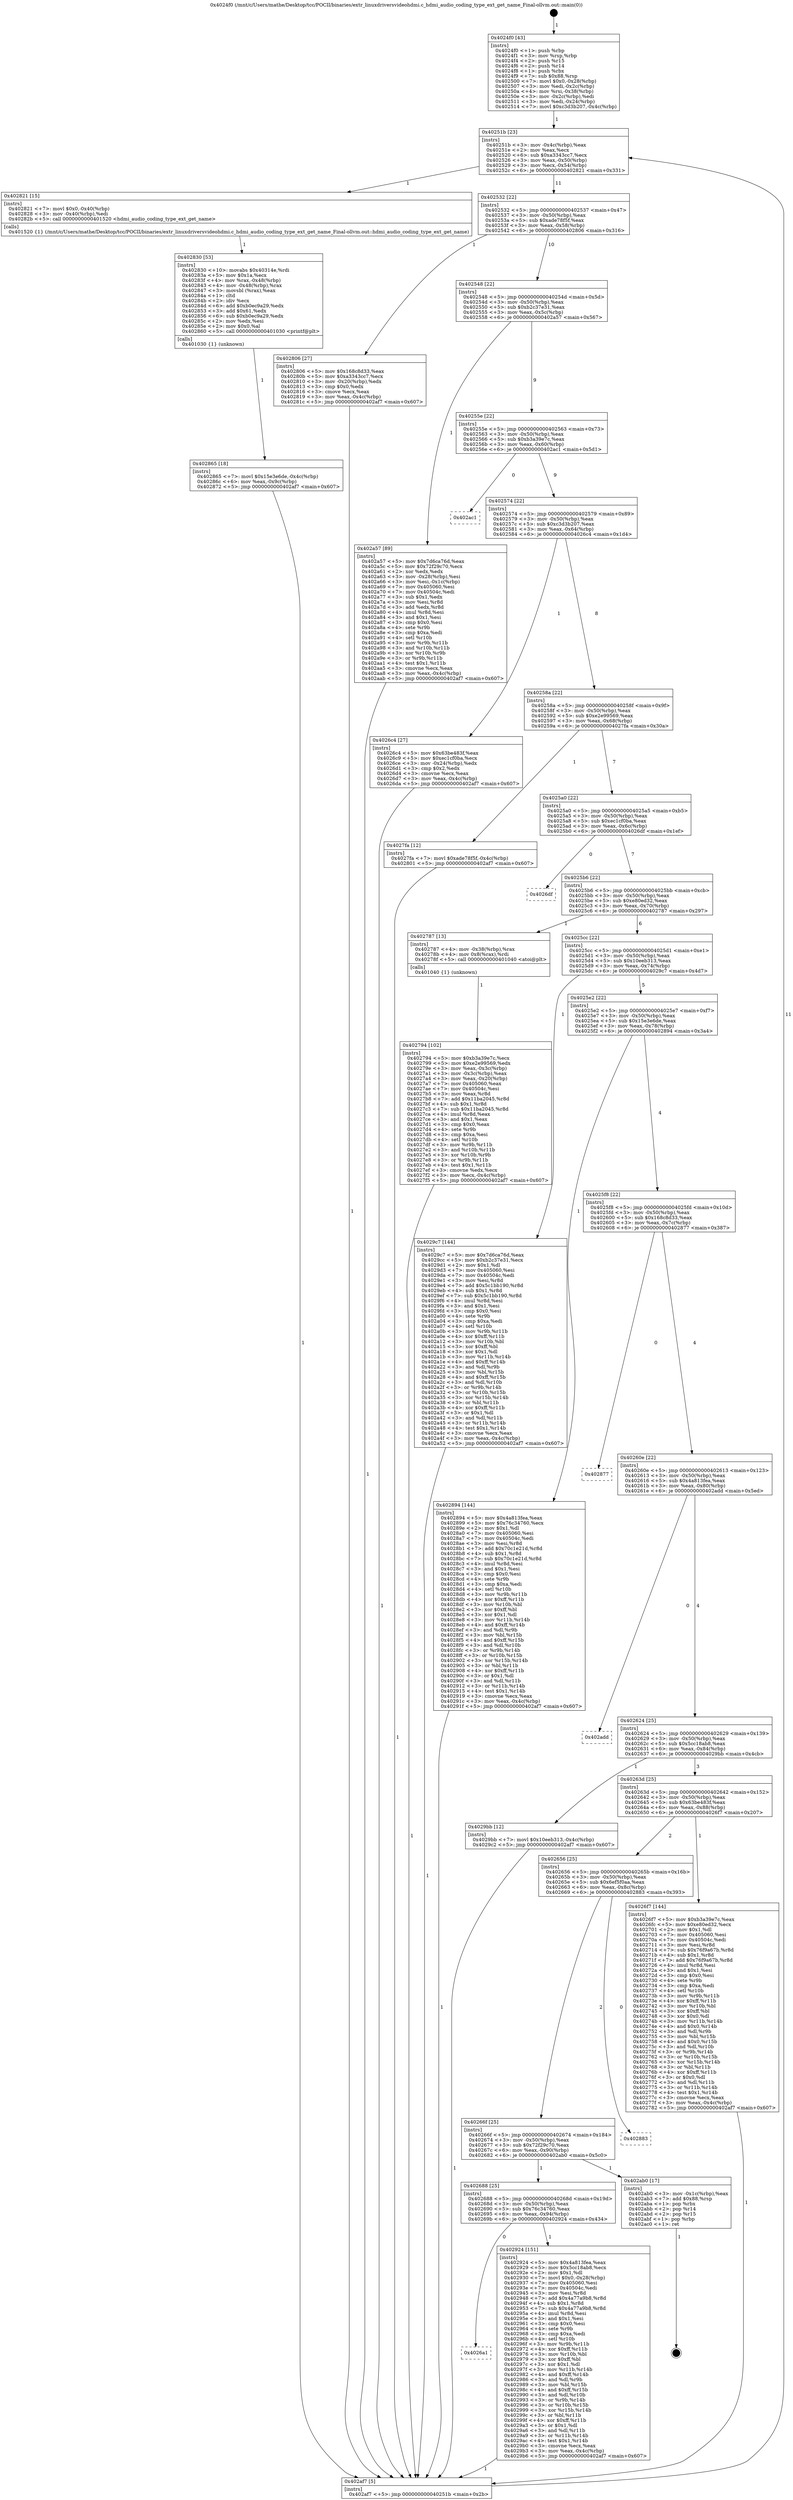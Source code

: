 digraph "0x4024f0" {
  label = "0x4024f0 (/mnt/c/Users/mathe/Desktop/tcc/POCII/binaries/extr_linuxdriversvideohdmi.c_hdmi_audio_coding_type_ext_get_name_Final-ollvm.out::main(0))"
  labelloc = "t"
  node[shape=record]

  Entry [label="",width=0.3,height=0.3,shape=circle,fillcolor=black,style=filled]
  "0x40251b" [label="{
     0x40251b [23]\l
     | [instrs]\l
     &nbsp;&nbsp;0x40251b \<+3\>: mov -0x4c(%rbp),%eax\l
     &nbsp;&nbsp;0x40251e \<+2\>: mov %eax,%ecx\l
     &nbsp;&nbsp;0x402520 \<+6\>: sub $0xa3343cc7,%ecx\l
     &nbsp;&nbsp;0x402526 \<+3\>: mov %eax,-0x50(%rbp)\l
     &nbsp;&nbsp;0x402529 \<+3\>: mov %ecx,-0x54(%rbp)\l
     &nbsp;&nbsp;0x40252c \<+6\>: je 0000000000402821 \<main+0x331\>\l
  }"]
  "0x402821" [label="{
     0x402821 [15]\l
     | [instrs]\l
     &nbsp;&nbsp;0x402821 \<+7\>: movl $0x0,-0x40(%rbp)\l
     &nbsp;&nbsp;0x402828 \<+3\>: mov -0x40(%rbp),%edi\l
     &nbsp;&nbsp;0x40282b \<+5\>: call 0000000000401520 \<hdmi_audio_coding_type_ext_get_name\>\l
     | [calls]\l
     &nbsp;&nbsp;0x401520 \{1\} (/mnt/c/Users/mathe/Desktop/tcc/POCII/binaries/extr_linuxdriversvideohdmi.c_hdmi_audio_coding_type_ext_get_name_Final-ollvm.out::hdmi_audio_coding_type_ext_get_name)\l
  }"]
  "0x402532" [label="{
     0x402532 [22]\l
     | [instrs]\l
     &nbsp;&nbsp;0x402532 \<+5\>: jmp 0000000000402537 \<main+0x47\>\l
     &nbsp;&nbsp;0x402537 \<+3\>: mov -0x50(%rbp),%eax\l
     &nbsp;&nbsp;0x40253a \<+5\>: sub $0xade78f5f,%eax\l
     &nbsp;&nbsp;0x40253f \<+3\>: mov %eax,-0x58(%rbp)\l
     &nbsp;&nbsp;0x402542 \<+6\>: je 0000000000402806 \<main+0x316\>\l
  }"]
  Exit [label="",width=0.3,height=0.3,shape=circle,fillcolor=black,style=filled,peripheries=2]
  "0x402806" [label="{
     0x402806 [27]\l
     | [instrs]\l
     &nbsp;&nbsp;0x402806 \<+5\>: mov $0x168c8d33,%eax\l
     &nbsp;&nbsp;0x40280b \<+5\>: mov $0xa3343cc7,%ecx\l
     &nbsp;&nbsp;0x402810 \<+3\>: mov -0x20(%rbp),%edx\l
     &nbsp;&nbsp;0x402813 \<+3\>: cmp $0x0,%edx\l
     &nbsp;&nbsp;0x402816 \<+3\>: cmove %ecx,%eax\l
     &nbsp;&nbsp;0x402819 \<+3\>: mov %eax,-0x4c(%rbp)\l
     &nbsp;&nbsp;0x40281c \<+5\>: jmp 0000000000402af7 \<main+0x607\>\l
  }"]
  "0x402548" [label="{
     0x402548 [22]\l
     | [instrs]\l
     &nbsp;&nbsp;0x402548 \<+5\>: jmp 000000000040254d \<main+0x5d\>\l
     &nbsp;&nbsp;0x40254d \<+3\>: mov -0x50(%rbp),%eax\l
     &nbsp;&nbsp;0x402550 \<+5\>: sub $0xb2c37e31,%eax\l
     &nbsp;&nbsp;0x402555 \<+3\>: mov %eax,-0x5c(%rbp)\l
     &nbsp;&nbsp;0x402558 \<+6\>: je 0000000000402a57 \<main+0x567\>\l
  }"]
  "0x4026a1" [label="{
     0x4026a1\l
  }", style=dashed]
  "0x402a57" [label="{
     0x402a57 [89]\l
     | [instrs]\l
     &nbsp;&nbsp;0x402a57 \<+5\>: mov $0x7d6ca76d,%eax\l
     &nbsp;&nbsp;0x402a5c \<+5\>: mov $0x72f29c70,%ecx\l
     &nbsp;&nbsp;0x402a61 \<+2\>: xor %edx,%edx\l
     &nbsp;&nbsp;0x402a63 \<+3\>: mov -0x28(%rbp),%esi\l
     &nbsp;&nbsp;0x402a66 \<+3\>: mov %esi,-0x1c(%rbp)\l
     &nbsp;&nbsp;0x402a69 \<+7\>: mov 0x405060,%esi\l
     &nbsp;&nbsp;0x402a70 \<+7\>: mov 0x40504c,%edi\l
     &nbsp;&nbsp;0x402a77 \<+3\>: sub $0x1,%edx\l
     &nbsp;&nbsp;0x402a7a \<+3\>: mov %esi,%r8d\l
     &nbsp;&nbsp;0x402a7d \<+3\>: add %edx,%r8d\l
     &nbsp;&nbsp;0x402a80 \<+4\>: imul %r8d,%esi\l
     &nbsp;&nbsp;0x402a84 \<+3\>: and $0x1,%esi\l
     &nbsp;&nbsp;0x402a87 \<+3\>: cmp $0x0,%esi\l
     &nbsp;&nbsp;0x402a8a \<+4\>: sete %r9b\l
     &nbsp;&nbsp;0x402a8e \<+3\>: cmp $0xa,%edi\l
     &nbsp;&nbsp;0x402a91 \<+4\>: setl %r10b\l
     &nbsp;&nbsp;0x402a95 \<+3\>: mov %r9b,%r11b\l
     &nbsp;&nbsp;0x402a98 \<+3\>: and %r10b,%r11b\l
     &nbsp;&nbsp;0x402a9b \<+3\>: xor %r10b,%r9b\l
     &nbsp;&nbsp;0x402a9e \<+3\>: or %r9b,%r11b\l
     &nbsp;&nbsp;0x402aa1 \<+4\>: test $0x1,%r11b\l
     &nbsp;&nbsp;0x402aa5 \<+3\>: cmovne %ecx,%eax\l
     &nbsp;&nbsp;0x402aa8 \<+3\>: mov %eax,-0x4c(%rbp)\l
     &nbsp;&nbsp;0x402aab \<+5\>: jmp 0000000000402af7 \<main+0x607\>\l
  }"]
  "0x40255e" [label="{
     0x40255e [22]\l
     | [instrs]\l
     &nbsp;&nbsp;0x40255e \<+5\>: jmp 0000000000402563 \<main+0x73\>\l
     &nbsp;&nbsp;0x402563 \<+3\>: mov -0x50(%rbp),%eax\l
     &nbsp;&nbsp;0x402566 \<+5\>: sub $0xb3a39e7c,%eax\l
     &nbsp;&nbsp;0x40256b \<+3\>: mov %eax,-0x60(%rbp)\l
     &nbsp;&nbsp;0x40256e \<+6\>: je 0000000000402ac1 \<main+0x5d1\>\l
  }"]
  "0x402924" [label="{
     0x402924 [151]\l
     | [instrs]\l
     &nbsp;&nbsp;0x402924 \<+5\>: mov $0x4a813fea,%eax\l
     &nbsp;&nbsp;0x402929 \<+5\>: mov $0x5cc18ab8,%ecx\l
     &nbsp;&nbsp;0x40292e \<+2\>: mov $0x1,%dl\l
     &nbsp;&nbsp;0x402930 \<+7\>: movl $0x0,-0x28(%rbp)\l
     &nbsp;&nbsp;0x402937 \<+7\>: mov 0x405060,%esi\l
     &nbsp;&nbsp;0x40293e \<+7\>: mov 0x40504c,%edi\l
     &nbsp;&nbsp;0x402945 \<+3\>: mov %esi,%r8d\l
     &nbsp;&nbsp;0x402948 \<+7\>: add $0x4a77a9b8,%r8d\l
     &nbsp;&nbsp;0x40294f \<+4\>: sub $0x1,%r8d\l
     &nbsp;&nbsp;0x402953 \<+7\>: sub $0x4a77a9b8,%r8d\l
     &nbsp;&nbsp;0x40295a \<+4\>: imul %r8d,%esi\l
     &nbsp;&nbsp;0x40295e \<+3\>: and $0x1,%esi\l
     &nbsp;&nbsp;0x402961 \<+3\>: cmp $0x0,%esi\l
     &nbsp;&nbsp;0x402964 \<+4\>: sete %r9b\l
     &nbsp;&nbsp;0x402968 \<+3\>: cmp $0xa,%edi\l
     &nbsp;&nbsp;0x40296b \<+4\>: setl %r10b\l
     &nbsp;&nbsp;0x40296f \<+3\>: mov %r9b,%r11b\l
     &nbsp;&nbsp;0x402972 \<+4\>: xor $0xff,%r11b\l
     &nbsp;&nbsp;0x402976 \<+3\>: mov %r10b,%bl\l
     &nbsp;&nbsp;0x402979 \<+3\>: xor $0xff,%bl\l
     &nbsp;&nbsp;0x40297c \<+3\>: xor $0x1,%dl\l
     &nbsp;&nbsp;0x40297f \<+3\>: mov %r11b,%r14b\l
     &nbsp;&nbsp;0x402982 \<+4\>: and $0xff,%r14b\l
     &nbsp;&nbsp;0x402986 \<+3\>: and %dl,%r9b\l
     &nbsp;&nbsp;0x402989 \<+3\>: mov %bl,%r15b\l
     &nbsp;&nbsp;0x40298c \<+4\>: and $0xff,%r15b\l
     &nbsp;&nbsp;0x402990 \<+3\>: and %dl,%r10b\l
     &nbsp;&nbsp;0x402993 \<+3\>: or %r9b,%r14b\l
     &nbsp;&nbsp;0x402996 \<+3\>: or %r10b,%r15b\l
     &nbsp;&nbsp;0x402999 \<+3\>: xor %r15b,%r14b\l
     &nbsp;&nbsp;0x40299c \<+3\>: or %bl,%r11b\l
     &nbsp;&nbsp;0x40299f \<+4\>: xor $0xff,%r11b\l
     &nbsp;&nbsp;0x4029a3 \<+3\>: or $0x1,%dl\l
     &nbsp;&nbsp;0x4029a6 \<+3\>: and %dl,%r11b\l
     &nbsp;&nbsp;0x4029a9 \<+3\>: or %r11b,%r14b\l
     &nbsp;&nbsp;0x4029ac \<+4\>: test $0x1,%r14b\l
     &nbsp;&nbsp;0x4029b0 \<+3\>: cmovne %ecx,%eax\l
     &nbsp;&nbsp;0x4029b3 \<+3\>: mov %eax,-0x4c(%rbp)\l
     &nbsp;&nbsp;0x4029b6 \<+5\>: jmp 0000000000402af7 \<main+0x607\>\l
  }"]
  "0x402ac1" [label="{
     0x402ac1\l
  }", style=dashed]
  "0x402574" [label="{
     0x402574 [22]\l
     | [instrs]\l
     &nbsp;&nbsp;0x402574 \<+5\>: jmp 0000000000402579 \<main+0x89\>\l
     &nbsp;&nbsp;0x402579 \<+3\>: mov -0x50(%rbp),%eax\l
     &nbsp;&nbsp;0x40257c \<+5\>: sub $0xc3d3b207,%eax\l
     &nbsp;&nbsp;0x402581 \<+3\>: mov %eax,-0x64(%rbp)\l
     &nbsp;&nbsp;0x402584 \<+6\>: je 00000000004026c4 \<main+0x1d4\>\l
  }"]
  "0x402688" [label="{
     0x402688 [25]\l
     | [instrs]\l
     &nbsp;&nbsp;0x402688 \<+5\>: jmp 000000000040268d \<main+0x19d\>\l
     &nbsp;&nbsp;0x40268d \<+3\>: mov -0x50(%rbp),%eax\l
     &nbsp;&nbsp;0x402690 \<+5\>: sub $0x76c34760,%eax\l
     &nbsp;&nbsp;0x402695 \<+6\>: mov %eax,-0x94(%rbp)\l
     &nbsp;&nbsp;0x40269b \<+6\>: je 0000000000402924 \<main+0x434\>\l
  }"]
  "0x4026c4" [label="{
     0x4026c4 [27]\l
     | [instrs]\l
     &nbsp;&nbsp;0x4026c4 \<+5\>: mov $0x63be483f,%eax\l
     &nbsp;&nbsp;0x4026c9 \<+5\>: mov $0xec1cf0ba,%ecx\l
     &nbsp;&nbsp;0x4026ce \<+3\>: mov -0x24(%rbp),%edx\l
     &nbsp;&nbsp;0x4026d1 \<+3\>: cmp $0x2,%edx\l
     &nbsp;&nbsp;0x4026d4 \<+3\>: cmovne %ecx,%eax\l
     &nbsp;&nbsp;0x4026d7 \<+3\>: mov %eax,-0x4c(%rbp)\l
     &nbsp;&nbsp;0x4026da \<+5\>: jmp 0000000000402af7 \<main+0x607\>\l
  }"]
  "0x40258a" [label="{
     0x40258a [22]\l
     | [instrs]\l
     &nbsp;&nbsp;0x40258a \<+5\>: jmp 000000000040258f \<main+0x9f\>\l
     &nbsp;&nbsp;0x40258f \<+3\>: mov -0x50(%rbp),%eax\l
     &nbsp;&nbsp;0x402592 \<+5\>: sub $0xe2e99569,%eax\l
     &nbsp;&nbsp;0x402597 \<+3\>: mov %eax,-0x68(%rbp)\l
     &nbsp;&nbsp;0x40259a \<+6\>: je 00000000004027fa \<main+0x30a\>\l
  }"]
  "0x402af7" [label="{
     0x402af7 [5]\l
     | [instrs]\l
     &nbsp;&nbsp;0x402af7 \<+5\>: jmp 000000000040251b \<main+0x2b\>\l
  }"]
  "0x4024f0" [label="{
     0x4024f0 [43]\l
     | [instrs]\l
     &nbsp;&nbsp;0x4024f0 \<+1\>: push %rbp\l
     &nbsp;&nbsp;0x4024f1 \<+3\>: mov %rsp,%rbp\l
     &nbsp;&nbsp;0x4024f4 \<+2\>: push %r15\l
     &nbsp;&nbsp;0x4024f6 \<+2\>: push %r14\l
     &nbsp;&nbsp;0x4024f8 \<+1\>: push %rbx\l
     &nbsp;&nbsp;0x4024f9 \<+7\>: sub $0x88,%rsp\l
     &nbsp;&nbsp;0x402500 \<+7\>: movl $0x0,-0x28(%rbp)\l
     &nbsp;&nbsp;0x402507 \<+3\>: mov %edi,-0x2c(%rbp)\l
     &nbsp;&nbsp;0x40250a \<+4\>: mov %rsi,-0x38(%rbp)\l
     &nbsp;&nbsp;0x40250e \<+3\>: mov -0x2c(%rbp),%edi\l
     &nbsp;&nbsp;0x402511 \<+3\>: mov %edi,-0x24(%rbp)\l
     &nbsp;&nbsp;0x402514 \<+7\>: movl $0xc3d3b207,-0x4c(%rbp)\l
  }"]
  "0x402ab0" [label="{
     0x402ab0 [17]\l
     | [instrs]\l
     &nbsp;&nbsp;0x402ab0 \<+3\>: mov -0x1c(%rbp),%eax\l
     &nbsp;&nbsp;0x402ab3 \<+7\>: add $0x88,%rsp\l
     &nbsp;&nbsp;0x402aba \<+1\>: pop %rbx\l
     &nbsp;&nbsp;0x402abb \<+2\>: pop %r14\l
     &nbsp;&nbsp;0x402abd \<+2\>: pop %r15\l
     &nbsp;&nbsp;0x402abf \<+1\>: pop %rbp\l
     &nbsp;&nbsp;0x402ac0 \<+1\>: ret\l
  }"]
  "0x4027fa" [label="{
     0x4027fa [12]\l
     | [instrs]\l
     &nbsp;&nbsp;0x4027fa \<+7\>: movl $0xade78f5f,-0x4c(%rbp)\l
     &nbsp;&nbsp;0x402801 \<+5\>: jmp 0000000000402af7 \<main+0x607\>\l
  }"]
  "0x4025a0" [label="{
     0x4025a0 [22]\l
     | [instrs]\l
     &nbsp;&nbsp;0x4025a0 \<+5\>: jmp 00000000004025a5 \<main+0xb5\>\l
     &nbsp;&nbsp;0x4025a5 \<+3\>: mov -0x50(%rbp),%eax\l
     &nbsp;&nbsp;0x4025a8 \<+5\>: sub $0xec1cf0ba,%eax\l
     &nbsp;&nbsp;0x4025ad \<+3\>: mov %eax,-0x6c(%rbp)\l
     &nbsp;&nbsp;0x4025b0 \<+6\>: je 00000000004026df \<main+0x1ef\>\l
  }"]
  "0x40266f" [label="{
     0x40266f [25]\l
     | [instrs]\l
     &nbsp;&nbsp;0x40266f \<+5\>: jmp 0000000000402674 \<main+0x184\>\l
     &nbsp;&nbsp;0x402674 \<+3\>: mov -0x50(%rbp),%eax\l
     &nbsp;&nbsp;0x402677 \<+5\>: sub $0x72f29c70,%eax\l
     &nbsp;&nbsp;0x40267c \<+6\>: mov %eax,-0x90(%rbp)\l
     &nbsp;&nbsp;0x402682 \<+6\>: je 0000000000402ab0 \<main+0x5c0\>\l
  }"]
  "0x4026df" [label="{
     0x4026df\l
  }", style=dashed]
  "0x4025b6" [label="{
     0x4025b6 [22]\l
     | [instrs]\l
     &nbsp;&nbsp;0x4025b6 \<+5\>: jmp 00000000004025bb \<main+0xcb\>\l
     &nbsp;&nbsp;0x4025bb \<+3\>: mov -0x50(%rbp),%eax\l
     &nbsp;&nbsp;0x4025be \<+5\>: sub $0xe80ed32,%eax\l
     &nbsp;&nbsp;0x4025c3 \<+3\>: mov %eax,-0x70(%rbp)\l
     &nbsp;&nbsp;0x4025c6 \<+6\>: je 0000000000402787 \<main+0x297\>\l
  }"]
  "0x402883" [label="{
     0x402883\l
  }", style=dashed]
  "0x402787" [label="{
     0x402787 [13]\l
     | [instrs]\l
     &nbsp;&nbsp;0x402787 \<+4\>: mov -0x38(%rbp),%rax\l
     &nbsp;&nbsp;0x40278b \<+4\>: mov 0x8(%rax),%rdi\l
     &nbsp;&nbsp;0x40278f \<+5\>: call 0000000000401040 \<atoi@plt\>\l
     | [calls]\l
     &nbsp;&nbsp;0x401040 \{1\} (unknown)\l
  }"]
  "0x4025cc" [label="{
     0x4025cc [22]\l
     | [instrs]\l
     &nbsp;&nbsp;0x4025cc \<+5\>: jmp 00000000004025d1 \<main+0xe1\>\l
     &nbsp;&nbsp;0x4025d1 \<+3\>: mov -0x50(%rbp),%eax\l
     &nbsp;&nbsp;0x4025d4 \<+5\>: sub $0x10eeb313,%eax\l
     &nbsp;&nbsp;0x4025d9 \<+3\>: mov %eax,-0x74(%rbp)\l
     &nbsp;&nbsp;0x4025dc \<+6\>: je 00000000004029c7 \<main+0x4d7\>\l
  }"]
  "0x402865" [label="{
     0x402865 [18]\l
     | [instrs]\l
     &nbsp;&nbsp;0x402865 \<+7\>: movl $0x15e3e6de,-0x4c(%rbp)\l
     &nbsp;&nbsp;0x40286c \<+6\>: mov %eax,-0x9c(%rbp)\l
     &nbsp;&nbsp;0x402872 \<+5\>: jmp 0000000000402af7 \<main+0x607\>\l
  }"]
  "0x4029c7" [label="{
     0x4029c7 [144]\l
     | [instrs]\l
     &nbsp;&nbsp;0x4029c7 \<+5\>: mov $0x7d6ca76d,%eax\l
     &nbsp;&nbsp;0x4029cc \<+5\>: mov $0xb2c37e31,%ecx\l
     &nbsp;&nbsp;0x4029d1 \<+2\>: mov $0x1,%dl\l
     &nbsp;&nbsp;0x4029d3 \<+7\>: mov 0x405060,%esi\l
     &nbsp;&nbsp;0x4029da \<+7\>: mov 0x40504c,%edi\l
     &nbsp;&nbsp;0x4029e1 \<+3\>: mov %esi,%r8d\l
     &nbsp;&nbsp;0x4029e4 \<+7\>: add $0x5c1bb190,%r8d\l
     &nbsp;&nbsp;0x4029eb \<+4\>: sub $0x1,%r8d\l
     &nbsp;&nbsp;0x4029ef \<+7\>: sub $0x5c1bb190,%r8d\l
     &nbsp;&nbsp;0x4029f6 \<+4\>: imul %r8d,%esi\l
     &nbsp;&nbsp;0x4029fa \<+3\>: and $0x1,%esi\l
     &nbsp;&nbsp;0x4029fd \<+3\>: cmp $0x0,%esi\l
     &nbsp;&nbsp;0x402a00 \<+4\>: sete %r9b\l
     &nbsp;&nbsp;0x402a04 \<+3\>: cmp $0xa,%edi\l
     &nbsp;&nbsp;0x402a07 \<+4\>: setl %r10b\l
     &nbsp;&nbsp;0x402a0b \<+3\>: mov %r9b,%r11b\l
     &nbsp;&nbsp;0x402a0e \<+4\>: xor $0xff,%r11b\l
     &nbsp;&nbsp;0x402a12 \<+3\>: mov %r10b,%bl\l
     &nbsp;&nbsp;0x402a15 \<+3\>: xor $0xff,%bl\l
     &nbsp;&nbsp;0x402a18 \<+3\>: xor $0x1,%dl\l
     &nbsp;&nbsp;0x402a1b \<+3\>: mov %r11b,%r14b\l
     &nbsp;&nbsp;0x402a1e \<+4\>: and $0xff,%r14b\l
     &nbsp;&nbsp;0x402a22 \<+3\>: and %dl,%r9b\l
     &nbsp;&nbsp;0x402a25 \<+3\>: mov %bl,%r15b\l
     &nbsp;&nbsp;0x402a28 \<+4\>: and $0xff,%r15b\l
     &nbsp;&nbsp;0x402a2c \<+3\>: and %dl,%r10b\l
     &nbsp;&nbsp;0x402a2f \<+3\>: or %r9b,%r14b\l
     &nbsp;&nbsp;0x402a32 \<+3\>: or %r10b,%r15b\l
     &nbsp;&nbsp;0x402a35 \<+3\>: xor %r15b,%r14b\l
     &nbsp;&nbsp;0x402a38 \<+3\>: or %bl,%r11b\l
     &nbsp;&nbsp;0x402a3b \<+4\>: xor $0xff,%r11b\l
     &nbsp;&nbsp;0x402a3f \<+3\>: or $0x1,%dl\l
     &nbsp;&nbsp;0x402a42 \<+3\>: and %dl,%r11b\l
     &nbsp;&nbsp;0x402a45 \<+3\>: or %r11b,%r14b\l
     &nbsp;&nbsp;0x402a48 \<+4\>: test $0x1,%r14b\l
     &nbsp;&nbsp;0x402a4c \<+3\>: cmovne %ecx,%eax\l
     &nbsp;&nbsp;0x402a4f \<+3\>: mov %eax,-0x4c(%rbp)\l
     &nbsp;&nbsp;0x402a52 \<+5\>: jmp 0000000000402af7 \<main+0x607\>\l
  }"]
  "0x4025e2" [label="{
     0x4025e2 [22]\l
     | [instrs]\l
     &nbsp;&nbsp;0x4025e2 \<+5\>: jmp 00000000004025e7 \<main+0xf7\>\l
     &nbsp;&nbsp;0x4025e7 \<+3\>: mov -0x50(%rbp),%eax\l
     &nbsp;&nbsp;0x4025ea \<+5\>: sub $0x15e3e6de,%eax\l
     &nbsp;&nbsp;0x4025ef \<+3\>: mov %eax,-0x78(%rbp)\l
     &nbsp;&nbsp;0x4025f2 \<+6\>: je 0000000000402894 \<main+0x3a4\>\l
  }"]
  "0x402830" [label="{
     0x402830 [53]\l
     | [instrs]\l
     &nbsp;&nbsp;0x402830 \<+10\>: movabs $0x40314e,%rdi\l
     &nbsp;&nbsp;0x40283a \<+5\>: mov $0x1a,%ecx\l
     &nbsp;&nbsp;0x40283f \<+4\>: mov %rax,-0x48(%rbp)\l
     &nbsp;&nbsp;0x402843 \<+4\>: mov -0x48(%rbp),%rax\l
     &nbsp;&nbsp;0x402847 \<+3\>: movsbl (%rax),%eax\l
     &nbsp;&nbsp;0x40284a \<+1\>: cltd\l
     &nbsp;&nbsp;0x40284b \<+2\>: idiv %ecx\l
     &nbsp;&nbsp;0x40284d \<+6\>: add $0xb0ec9a29,%edx\l
     &nbsp;&nbsp;0x402853 \<+3\>: add $0x61,%edx\l
     &nbsp;&nbsp;0x402856 \<+6\>: sub $0xb0ec9a29,%edx\l
     &nbsp;&nbsp;0x40285c \<+2\>: mov %edx,%esi\l
     &nbsp;&nbsp;0x40285e \<+2\>: mov $0x0,%al\l
     &nbsp;&nbsp;0x402860 \<+5\>: call 0000000000401030 \<printf@plt\>\l
     | [calls]\l
     &nbsp;&nbsp;0x401030 \{1\} (unknown)\l
  }"]
  "0x402894" [label="{
     0x402894 [144]\l
     | [instrs]\l
     &nbsp;&nbsp;0x402894 \<+5\>: mov $0x4a813fea,%eax\l
     &nbsp;&nbsp;0x402899 \<+5\>: mov $0x76c34760,%ecx\l
     &nbsp;&nbsp;0x40289e \<+2\>: mov $0x1,%dl\l
     &nbsp;&nbsp;0x4028a0 \<+7\>: mov 0x405060,%esi\l
     &nbsp;&nbsp;0x4028a7 \<+7\>: mov 0x40504c,%edi\l
     &nbsp;&nbsp;0x4028ae \<+3\>: mov %esi,%r8d\l
     &nbsp;&nbsp;0x4028b1 \<+7\>: add $0x70c1e21d,%r8d\l
     &nbsp;&nbsp;0x4028b8 \<+4\>: sub $0x1,%r8d\l
     &nbsp;&nbsp;0x4028bc \<+7\>: sub $0x70c1e21d,%r8d\l
     &nbsp;&nbsp;0x4028c3 \<+4\>: imul %r8d,%esi\l
     &nbsp;&nbsp;0x4028c7 \<+3\>: and $0x1,%esi\l
     &nbsp;&nbsp;0x4028ca \<+3\>: cmp $0x0,%esi\l
     &nbsp;&nbsp;0x4028cd \<+4\>: sete %r9b\l
     &nbsp;&nbsp;0x4028d1 \<+3\>: cmp $0xa,%edi\l
     &nbsp;&nbsp;0x4028d4 \<+4\>: setl %r10b\l
     &nbsp;&nbsp;0x4028d8 \<+3\>: mov %r9b,%r11b\l
     &nbsp;&nbsp;0x4028db \<+4\>: xor $0xff,%r11b\l
     &nbsp;&nbsp;0x4028df \<+3\>: mov %r10b,%bl\l
     &nbsp;&nbsp;0x4028e2 \<+3\>: xor $0xff,%bl\l
     &nbsp;&nbsp;0x4028e5 \<+3\>: xor $0x1,%dl\l
     &nbsp;&nbsp;0x4028e8 \<+3\>: mov %r11b,%r14b\l
     &nbsp;&nbsp;0x4028eb \<+4\>: and $0xff,%r14b\l
     &nbsp;&nbsp;0x4028ef \<+3\>: and %dl,%r9b\l
     &nbsp;&nbsp;0x4028f2 \<+3\>: mov %bl,%r15b\l
     &nbsp;&nbsp;0x4028f5 \<+4\>: and $0xff,%r15b\l
     &nbsp;&nbsp;0x4028f9 \<+3\>: and %dl,%r10b\l
     &nbsp;&nbsp;0x4028fc \<+3\>: or %r9b,%r14b\l
     &nbsp;&nbsp;0x4028ff \<+3\>: or %r10b,%r15b\l
     &nbsp;&nbsp;0x402902 \<+3\>: xor %r15b,%r14b\l
     &nbsp;&nbsp;0x402905 \<+3\>: or %bl,%r11b\l
     &nbsp;&nbsp;0x402908 \<+4\>: xor $0xff,%r11b\l
     &nbsp;&nbsp;0x40290c \<+3\>: or $0x1,%dl\l
     &nbsp;&nbsp;0x40290f \<+3\>: and %dl,%r11b\l
     &nbsp;&nbsp;0x402912 \<+3\>: or %r11b,%r14b\l
     &nbsp;&nbsp;0x402915 \<+4\>: test $0x1,%r14b\l
     &nbsp;&nbsp;0x402919 \<+3\>: cmovne %ecx,%eax\l
     &nbsp;&nbsp;0x40291c \<+3\>: mov %eax,-0x4c(%rbp)\l
     &nbsp;&nbsp;0x40291f \<+5\>: jmp 0000000000402af7 \<main+0x607\>\l
  }"]
  "0x4025f8" [label="{
     0x4025f8 [22]\l
     | [instrs]\l
     &nbsp;&nbsp;0x4025f8 \<+5\>: jmp 00000000004025fd \<main+0x10d\>\l
     &nbsp;&nbsp;0x4025fd \<+3\>: mov -0x50(%rbp),%eax\l
     &nbsp;&nbsp;0x402600 \<+5\>: sub $0x168c8d33,%eax\l
     &nbsp;&nbsp;0x402605 \<+3\>: mov %eax,-0x7c(%rbp)\l
     &nbsp;&nbsp;0x402608 \<+6\>: je 0000000000402877 \<main+0x387\>\l
  }"]
  "0x402794" [label="{
     0x402794 [102]\l
     | [instrs]\l
     &nbsp;&nbsp;0x402794 \<+5\>: mov $0xb3a39e7c,%ecx\l
     &nbsp;&nbsp;0x402799 \<+5\>: mov $0xe2e99569,%edx\l
     &nbsp;&nbsp;0x40279e \<+3\>: mov %eax,-0x3c(%rbp)\l
     &nbsp;&nbsp;0x4027a1 \<+3\>: mov -0x3c(%rbp),%eax\l
     &nbsp;&nbsp;0x4027a4 \<+3\>: mov %eax,-0x20(%rbp)\l
     &nbsp;&nbsp;0x4027a7 \<+7\>: mov 0x405060,%eax\l
     &nbsp;&nbsp;0x4027ae \<+7\>: mov 0x40504c,%esi\l
     &nbsp;&nbsp;0x4027b5 \<+3\>: mov %eax,%r8d\l
     &nbsp;&nbsp;0x4027b8 \<+7\>: add $0x11ba2045,%r8d\l
     &nbsp;&nbsp;0x4027bf \<+4\>: sub $0x1,%r8d\l
     &nbsp;&nbsp;0x4027c3 \<+7\>: sub $0x11ba2045,%r8d\l
     &nbsp;&nbsp;0x4027ca \<+4\>: imul %r8d,%eax\l
     &nbsp;&nbsp;0x4027ce \<+3\>: and $0x1,%eax\l
     &nbsp;&nbsp;0x4027d1 \<+3\>: cmp $0x0,%eax\l
     &nbsp;&nbsp;0x4027d4 \<+4\>: sete %r9b\l
     &nbsp;&nbsp;0x4027d8 \<+3\>: cmp $0xa,%esi\l
     &nbsp;&nbsp;0x4027db \<+4\>: setl %r10b\l
     &nbsp;&nbsp;0x4027df \<+3\>: mov %r9b,%r11b\l
     &nbsp;&nbsp;0x4027e2 \<+3\>: and %r10b,%r11b\l
     &nbsp;&nbsp;0x4027e5 \<+3\>: xor %r10b,%r9b\l
     &nbsp;&nbsp;0x4027e8 \<+3\>: or %r9b,%r11b\l
     &nbsp;&nbsp;0x4027eb \<+4\>: test $0x1,%r11b\l
     &nbsp;&nbsp;0x4027ef \<+3\>: cmovne %edx,%ecx\l
     &nbsp;&nbsp;0x4027f2 \<+3\>: mov %ecx,-0x4c(%rbp)\l
     &nbsp;&nbsp;0x4027f5 \<+5\>: jmp 0000000000402af7 \<main+0x607\>\l
  }"]
  "0x402877" [label="{
     0x402877\l
  }", style=dashed]
  "0x40260e" [label="{
     0x40260e [22]\l
     | [instrs]\l
     &nbsp;&nbsp;0x40260e \<+5\>: jmp 0000000000402613 \<main+0x123\>\l
     &nbsp;&nbsp;0x402613 \<+3\>: mov -0x50(%rbp),%eax\l
     &nbsp;&nbsp;0x402616 \<+5\>: sub $0x4a813fea,%eax\l
     &nbsp;&nbsp;0x40261b \<+3\>: mov %eax,-0x80(%rbp)\l
     &nbsp;&nbsp;0x40261e \<+6\>: je 0000000000402add \<main+0x5ed\>\l
  }"]
  "0x402656" [label="{
     0x402656 [25]\l
     | [instrs]\l
     &nbsp;&nbsp;0x402656 \<+5\>: jmp 000000000040265b \<main+0x16b\>\l
     &nbsp;&nbsp;0x40265b \<+3\>: mov -0x50(%rbp),%eax\l
     &nbsp;&nbsp;0x40265e \<+5\>: sub $0x6ef5f0aa,%eax\l
     &nbsp;&nbsp;0x402663 \<+6\>: mov %eax,-0x8c(%rbp)\l
     &nbsp;&nbsp;0x402669 \<+6\>: je 0000000000402883 \<main+0x393\>\l
  }"]
  "0x402add" [label="{
     0x402add\l
  }", style=dashed]
  "0x402624" [label="{
     0x402624 [25]\l
     | [instrs]\l
     &nbsp;&nbsp;0x402624 \<+5\>: jmp 0000000000402629 \<main+0x139\>\l
     &nbsp;&nbsp;0x402629 \<+3\>: mov -0x50(%rbp),%eax\l
     &nbsp;&nbsp;0x40262c \<+5\>: sub $0x5cc18ab8,%eax\l
     &nbsp;&nbsp;0x402631 \<+6\>: mov %eax,-0x84(%rbp)\l
     &nbsp;&nbsp;0x402637 \<+6\>: je 00000000004029bb \<main+0x4cb\>\l
  }"]
  "0x4026f7" [label="{
     0x4026f7 [144]\l
     | [instrs]\l
     &nbsp;&nbsp;0x4026f7 \<+5\>: mov $0xb3a39e7c,%eax\l
     &nbsp;&nbsp;0x4026fc \<+5\>: mov $0xe80ed32,%ecx\l
     &nbsp;&nbsp;0x402701 \<+2\>: mov $0x1,%dl\l
     &nbsp;&nbsp;0x402703 \<+7\>: mov 0x405060,%esi\l
     &nbsp;&nbsp;0x40270a \<+7\>: mov 0x40504c,%edi\l
     &nbsp;&nbsp;0x402711 \<+3\>: mov %esi,%r8d\l
     &nbsp;&nbsp;0x402714 \<+7\>: sub $0x76f9a67b,%r8d\l
     &nbsp;&nbsp;0x40271b \<+4\>: sub $0x1,%r8d\l
     &nbsp;&nbsp;0x40271f \<+7\>: add $0x76f9a67b,%r8d\l
     &nbsp;&nbsp;0x402726 \<+4\>: imul %r8d,%esi\l
     &nbsp;&nbsp;0x40272a \<+3\>: and $0x1,%esi\l
     &nbsp;&nbsp;0x40272d \<+3\>: cmp $0x0,%esi\l
     &nbsp;&nbsp;0x402730 \<+4\>: sete %r9b\l
     &nbsp;&nbsp;0x402734 \<+3\>: cmp $0xa,%edi\l
     &nbsp;&nbsp;0x402737 \<+4\>: setl %r10b\l
     &nbsp;&nbsp;0x40273b \<+3\>: mov %r9b,%r11b\l
     &nbsp;&nbsp;0x40273e \<+4\>: xor $0xff,%r11b\l
     &nbsp;&nbsp;0x402742 \<+3\>: mov %r10b,%bl\l
     &nbsp;&nbsp;0x402745 \<+3\>: xor $0xff,%bl\l
     &nbsp;&nbsp;0x402748 \<+3\>: xor $0x0,%dl\l
     &nbsp;&nbsp;0x40274b \<+3\>: mov %r11b,%r14b\l
     &nbsp;&nbsp;0x40274e \<+4\>: and $0x0,%r14b\l
     &nbsp;&nbsp;0x402752 \<+3\>: and %dl,%r9b\l
     &nbsp;&nbsp;0x402755 \<+3\>: mov %bl,%r15b\l
     &nbsp;&nbsp;0x402758 \<+4\>: and $0x0,%r15b\l
     &nbsp;&nbsp;0x40275c \<+3\>: and %dl,%r10b\l
     &nbsp;&nbsp;0x40275f \<+3\>: or %r9b,%r14b\l
     &nbsp;&nbsp;0x402762 \<+3\>: or %r10b,%r15b\l
     &nbsp;&nbsp;0x402765 \<+3\>: xor %r15b,%r14b\l
     &nbsp;&nbsp;0x402768 \<+3\>: or %bl,%r11b\l
     &nbsp;&nbsp;0x40276b \<+4\>: xor $0xff,%r11b\l
     &nbsp;&nbsp;0x40276f \<+3\>: or $0x0,%dl\l
     &nbsp;&nbsp;0x402772 \<+3\>: and %dl,%r11b\l
     &nbsp;&nbsp;0x402775 \<+3\>: or %r11b,%r14b\l
     &nbsp;&nbsp;0x402778 \<+4\>: test $0x1,%r14b\l
     &nbsp;&nbsp;0x40277c \<+3\>: cmovne %ecx,%eax\l
     &nbsp;&nbsp;0x40277f \<+3\>: mov %eax,-0x4c(%rbp)\l
     &nbsp;&nbsp;0x402782 \<+5\>: jmp 0000000000402af7 \<main+0x607\>\l
  }"]
  "0x4029bb" [label="{
     0x4029bb [12]\l
     | [instrs]\l
     &nbsp;&nbsp;0x4029bb \<+7\>: movl $0x10eeb313,-0x4c(%rbp)\l
     &nbsp;&nbsp;0x4029c2 \<+5\>: jmp 0000000000402af7 \<main+0x607\>\l
  }"]
  "0x40263d" [label="{
     0x40263d [25]\l
     | [instrs]\l
     &nbsp;&nbsp;0x40263d \<+5\>: jmp 0000000000402642 \<main+0x152\>\l
     &nbsp;&nbsp;0x402642 \<+3\>: mov -0x50(%rbp),%eax\l
     &nbsp;&nbsp;0x402645 \<+5\>: sub $0x63be483f,%eax\l
     &nbsp;&nbsp;0x40264a \<+6\>: mov %eax,-0x88(%rbp)\l
     &nbsp;&nbsp;0x402650 \<+6\>: je 00000000004026f7 \<main+0x207\>\l
  }"]
  Entry -> "0x4024f0" [label=" 1"]
  "0x40251b" -> "0x402821" [label=" 1"]
  "0x40251b" -> "0x402532" [label=" 11"]
  "0x402ab0" -> Exit [label=" 1"]
  "0x402532" -> "0x402806" [label=" 1"]
  "0x402532" -> "0x402548" [label=" 10"]
  "0x402a57" -> "0x402af7" [label=" 1"]
  "0x402548" -> "0x402a57" [label=" 1"]
  "0x402548" -> "0x40255e" [label=" 9"]
  "0x4029c7" -> "0x402af7" [label=" 1"]
  "0x40255e" -> "0x402ac1" [label=" 0"]
  "0x40255e" -> "0x402574" [label=" 9"]
  "0x4029bb" -> "0x402af7" [label=" 1"]
  "0x402574" -> "0x4026c4" [label=" 1"]
  "0x402574" -> "0x40258a" [label=" 8"]
  "0x4026c4" -> "0x402af7" [label=" 1"]
  "0x4024f0" -> "0x40251b" [label=" 1"]
  "0x402af7" -> "0x40251b" [label=" 11"]
  "0x402688" -> "0x4026a1" [label=" 0"]
  "0x40258a" -> "0x4027fa" [label=" 1"]
  "0x40258a" -> "0x4025a0" [label=" 7"]
  "0x402688" -> "0x402924" [label=" 1"]
  "0x4025a0" -> "0x4026df" [label=" 0"]
  "0x4025a0" -> "0x4025b6" [label=" 7"]
  "0x40266f" -> "0x402688" [label=" 1"]
  "0x4025b6" -> "0x402787" [label=" 1"]
  "0x4025b6" -> "0x4025cc" [label=" 6"]
  "0x40266f" -> "0x402ab0" [label=" 1"]
  "0x4025cc" -> "0x4029c7" [label=" 1"]
  "0x4025cc" -> "0x4025e2" [label=" 5"]
  "0x402656" -> "0x40266f" [label=" 2"]
  "0x4025e2" -> "0x402894" [label=" 1"]
  "0x4025e2" -> "0x4025f8" [label=" 4"]
  "0x402656" -> "0x402883" [label=" 0"]
  "0x4025f8" -> "0x402877" [label=" 0"]
  "0x4025f8" -> "0x40260e" [label=" 4"]
  "0x402924" -> "0x402af7" [label=" 1"]
  "0x40260e" -> "0x402add" [label=" 0"]
  "0x40260e" -> "0x402624" [label=" 4"]
  "0x402894" -> "0x402af7" [label=" 1"]
  "0x402624" -> "0x4029bb" [label=" 1"]
  "0x402624" -> "0x40263d" [label=" 3"]
  "0x402865" -> "0x402af7" [label=" 1"]
  "0x40263d" -> "0x4026f7" [label=" 1"]
  "0x40263d" -> "0x402656" [label=" 2"]
  "0x4026f7" -> "0x402af7" [label=" 1"]
  "0x402787" -> "0x402794" [label=" 1"]
  "0x402794" -> "0x402af7" [label=" 1"]
  "0x4027fa" -> "0x402af7" [label=" 1"]
  "0x402806" -> "0x402af7" [label=" 1"]
  "0x402821" -> "0x402830" [label=" 1"]
  "0x402830" -> "0x402865" [label=" 1"]
}
